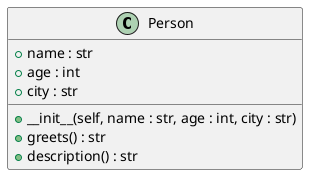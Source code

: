 @startuml
Class Person {
    +name : str
    +age : int
    +city : str
    __
    +__init__(self, name : str, age : int, city : str)
    +greets() : str
    +description() : str
}
@enduml